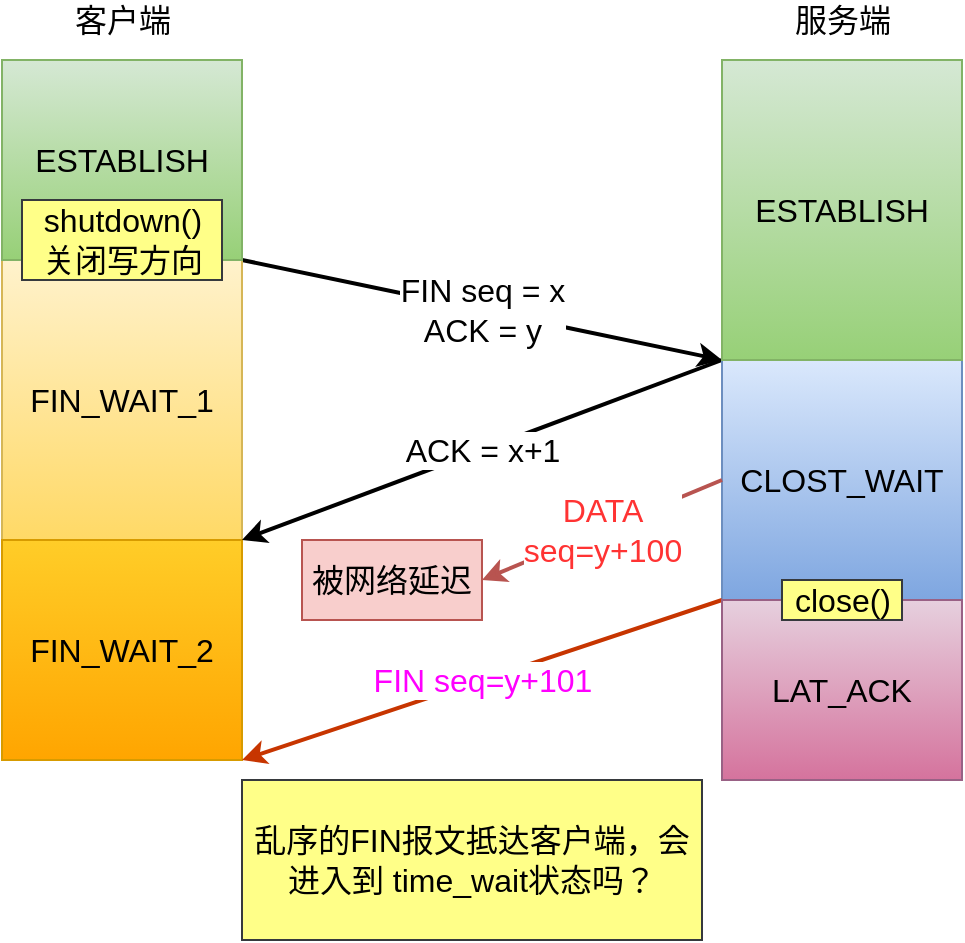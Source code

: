 <mxfile version="15.0.6" type="github">
  <diagram id="kuBvzf7smpvbt-nlZvy0" name="第 1 页">
    <mxGraphModel dx="946" dy="501" grid="1" gridSize="10" guides="1" tooltips="1" connect="1" arrows="1" fold="1" page="1" pageScale="1" pageWidth="827" pageHeight="1169" math="0" shadow="0">
      <root>
        <mxCell id="0" />
        <mxCell id="1" parent="0" />
        <mxCell id="j6YAe-L5sP2kWDklJVDa-12" value="FIN seq = x&lt;br&gt;ACK = y" style="rounded=0;orthogonalLoop=1;jettySize=auto;html=1;entryX=0;entryY=0;entryDx=0;entryDy=0;fontSize=16;exitX=1;exitY=0;exitDx=0;exitDy=0;strokeWidth=2;" edge="1" parent="1" source="j6YAe-L5sP2kWDklJVDa-1" target="j6YAe-L5sP2kWDklJVDa-7">
          <mxGeometry relative="1" as="geometry" />
        </mxCell>
        <mxCell id="j6YAe-L5sP2kWDklJVDa-1" value="FIN_WAIT_1" style="rounded=0;whiteSpace=wrap;html=1;fontSize=16;gradientColor=#ffd966;fillColor=#fff2cc;strokeColor=#d6b656;" vertex="1" parent="1">
          <mxGeometry x="120" y="180" width="120" height="140" as="geometry" />
        </mxCell>
        <mxCell id="j6YAe-L5sP2kWDklJVDa-2" value="FIN_WAIT_2" style="rounded=0;whiteSpace=wrap;html=1;fontSize=16;gradientColor=#ffa500;fillColor=#ffcd28;strokeColor=#d79b00;" vertex="1" parent="1">
          <mxGeometry x="120" y="320" width="120" height="110" as="geometry" />
        </mxCell>
        <mxCell id="j6YAe-L5sP2kWDklJVDa-15" value="ACK = x+1" style="edgeStyle=none;rounded=0;orthogonalLoop=1;jettySize=auto;html=1;entryX=1;entryY=0;entryDx=0;entryDy=0;fontSize=16;exitX=0;exitY=0;exitDx=0;exitDy=0;strokeWidth=2;" edge="1" parent="1" source="j6YAe-L5sP2kWDklJVDa-7" target="j6YAe-L5sP2kWDklJVDa-2">
          <mxGeometry relative="1" as="geometry" />
        </mxCell>
        <mxCell id="j6YAe-L5sP2kWDklJVDa-19" value="" style="edgeStyle=none;rounded=0;orthogonalLoop=1;jettySize=auto;html=1;fontSize=16;" edge="1" parent="1" source="j6YAe-L5sP2kWDklJVDa-7" target="j6YAe-L5sP2kWDklJVDa-8">
          <mxGeometry relative="1" as="geometry" />
        </mxCell>
        <mxCell id="j6YAe-L5sP2kWDklJVDa-7" value="CLOST_WAIT" style="rounded=0;whiteSpace=wrap;html=1;fontSize=16;gradientColor=#7ea6e0;fillColor=#dae8fc;strokeColor=#6c8ebf;" vertex="1" parent="1">
          <mxGeometry x="480" y="230" width="120" height="120" as="geometry" />
        </mxCell>
        <mxCell id="j6YAe-L5sP2kWDklJVDa-21" value="&lt;font color=&quot;#ff00ff&quot;&gt;FIN seq=y+101&lt;/font&gt;" style="edgeStyle=none;rounded=0;orthogonalLoop=1;jettySize=auto;html=1;fontSize=16;entryX=1;entryY=0;entryDx=0;entryDy=0;exitX=0;exitY=0;exitDx=0;exitDy=0;strokeWidth=2;fillColor=#fa6800;strokeColor=#C73500;" edge="1" parent="1" source="j6YAe-L5sP2kWDklJVDa-8">
          <mxGeometry relative="1" as="geometry">
            <mxPoint x="240" y="430" as="targetPoint" />
          </mxGeometry>
        </mxCell>
        <mxCell id="j6YAe-L5sP2kWDklJVDa-8" value="LAT_ACK" style="rounded=0;whiteSpace=wrap;html=1;fontSize=16;gradientColor=#d5739d;fillColor=#e6d0de;strokeColor=#996185;" vertex="1" parent="1">
          <mxGeometry x="480" y="350" width="120" height="90" as="geometry" />
        </mxCell>
        <mxCell id="j6YAe-L5sP2kWDklJVDa-11" value="close()" style="text;html=1;align=center;verticalAlign=middle;resizable=0;points=[];autosize=1;strokeColor=#36393d;fillColor=#ffff88;fontSize=16;" vertex="1" parent="1">
          <mxGeometry x="510" y="340" width="60" height="20" as="geometry" />
        </mxCell>
        <mxCell id="j6YAe-L5sP2kWDklJVDa-23" value="&lt;font color=&quot;#ff3333&quot;&gt;DATA&lt;br&gt;seq=y+100&lt;/font&gt;" style="edgeStyle=none;rounded=0;orthogonalLoop=1;jettySize=auto;html=1;fontSize=16;strokeWidth=2;fillColor=#f8cecc;strokeColor=#b85450;" edge="1" parent="1">
          <mxGeometry relative="1" as="geometry">
            <mxPoint x="480" y="290" as="sourcePoint" />
            <mxPoint x="360" y="340" as="targetPoint" />
          </mxGeometry>
        </mxCell>
        <mxCell id="j6YAe-L5sP2kWDklJVDa-24" value="客户端" style="text;html=1;align=center;verticalAlign=middle;resizable=0;points=[];autosize=1;strokeColor=none;fillColor=none;fontSize=16;" vertex="1" parent="1">
          <mxGeometry x="140" y="90" width="60" height="20" as="geometry" />
        </mxCell>
        <mxCell id="j6YAe-L5sP2kWDklJVDa-28" value="ESTABLISH" style="rounded=0;whiteSpace=wrap;html=1;fontSize=16;gradientColor=#97d077;fillColor=#d5e8d4;strokeColor=#82b366;" vertex="1" parent="1">
          <mxGeometry x="480" y="80" width="120" height="150" as="geometry" />
        </mxCell>
        <mxCell id="j6YAe-L5sP2kWDklJVDa-29" value="ESTABLISH" style="rounded=0;whiteSpace=wrap;html=1;fontSize=16;gradientColor=#97d077;fillColor=#d5e8d4;strokeColor=#82b366;" vertex="1" parent="1">
          <mxGeometry x="120" y="80" width="120" height="100" as="geometry" />
        </mxCell>
        <mxCell id="j6YAe-L5sP2kWDklJVDa-10" value="shutdown()&lt;br&gt;关闭写方向" style="text;html=1;align=center;verticalAlign=middle;resizable=0;points=[];autosize=1;strokeColor=#36393d;fillColor=#ffff88;fontSize=16;" vertex="1" parent="1">
          <mxGeometry x="130" y="150" width="100" height="40" as="geometry" />
        </mxCell>
        <mxCell id="j6YAe-L5sP2kWDklJVDa-32" value="客户端" style="text;html=1;align=center;verticalAlign=middle;resizable=0;points=[];autosize=1;strokeColor=none;fillColor=none;fontSize=16;" vertex="1" parent="1">
          <mxGeometry x="150" y="50" width="60" height="20" as="geometry" />
        </mxCell>
        <mxCell id="j6YAe-L5sP2kWDklJVDa-33" value="服务端" style="text;html=1;align=center;verticalAlign=middle;resizable=0;points=[];autosize=1;strokeColor=none;fillColor=none;fontSize=16;" vertex="1" parent="1">
          <mxGeometry x="510" y="50" width="60" height="20" as="geometry" />
        </mxCell>
        <mxCell id="j6YAe-L5sP2kWDklJVDa-35" value="被网络延迟" style="rounded=0;whiteSpace=wrap;html=1;fontSize=16;fillColor=#f8cecc;strokeColor=#b85450;" vertex="1" parent="1">
          <mxGeometry x="270" y="320" width="90" height="40" as="geometry" />
        </mxCell>
        <mxCell id="j6YAe-L5sP2kWDklJVDa-37" value="乱序的FIN报文抵达客户端，会进入到 time_wait状态吗？" style="rounded=0;whiteSpace=wrap;html=1;fontSize=16;fillColor=#ffff88;strokeColor=#36393d;" vertex="1" parent="1">
          <mxGeometry x="240" y="440" width="230" height="80" as="geometry" />
        </mxCell>
      </root>
    </mxGraphModel>
  </diagram>
</mxfile>
